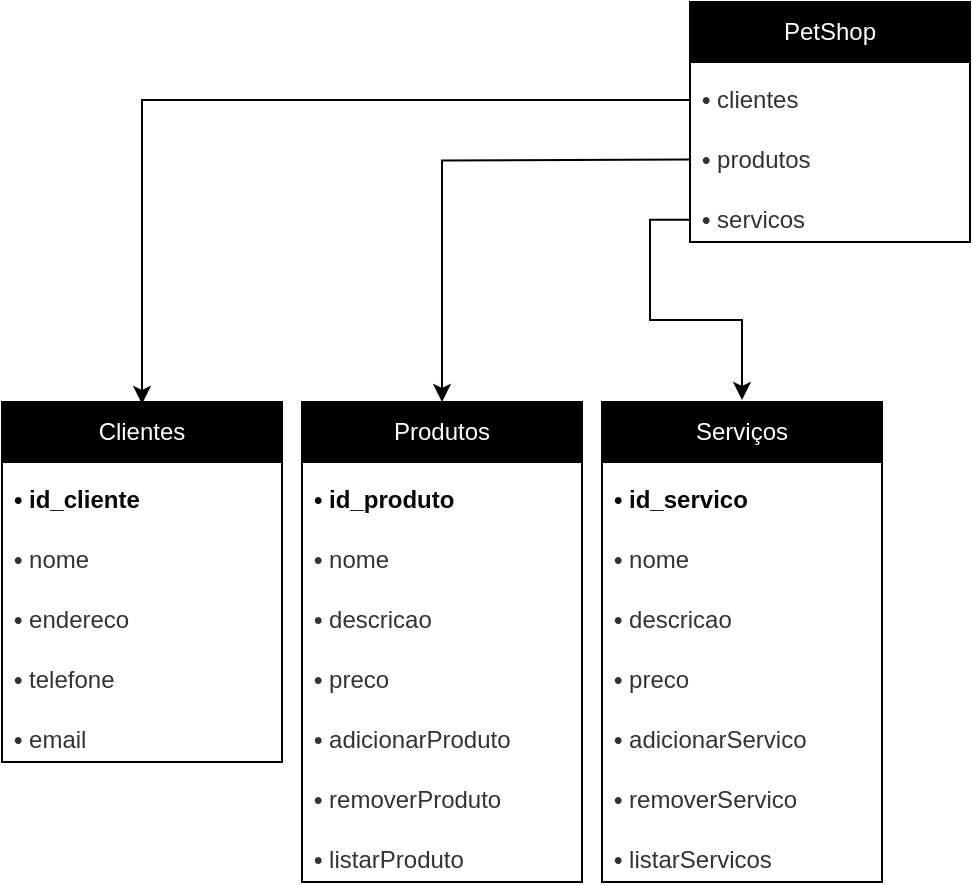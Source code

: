 <mxfile version="21.5.2" type="device">
  <diagram name="Página-1" id="me1laX0bHIltnxQRzWV9">
    <mxGraphModel dx="987" dy="579" grid="1" gridSize="10" guides="1" tooltips="1" connect="1" arrows="1" fold="1" page="1" pageScale="1" pageWidth="850" pageHeight="1100" math="0" shadow="0">
      <root>
        <mxCell id="0" />
        <mxCell id="1" parent="0" />
        <mxCell id="DdiagUcfDGiYU_AQLuCv-19" value="" style="edgeStyle=orthogonalEdgeStyle;rounded=0;orthogonalLoop=1;jettySize=auto;html=1;entryX=0.5;entryY=0;entryDx=0;entryDy=0;" edge="1" parent="1">
          <mxGeometry relative="1" as="geometry">
            <mxPoint x="344" y="49" as="sourcePoint" />
            <mxPoint x="70.0" y="201" as="targetPoint" />
            <Array as="points">
              <mxPoint x="70" y="49" />
            </Array>
          </mxGeometry>
        </mxCell>
        <mxCell id="DdiagUcfDGiYU_AQLuCv-1" value="&lt;font color=&quot;#ffffff&quot;&gt;PetShop&lt;/font&gt;" style="swimlane;fontStyle=0;childLayout=stackLayout;horizontal=1;startSize=30;horizontalStack=0;resizeParent=1;resizeParentMax=0;resizeLast=0;collapsible=1;marginBottom=0;whiteSpace=wrap;html=1;fillColor=#000000;strokeColor=#000000;" vertex="1" parent="1">
          <mxGeometry x="344" width="140" height="120" as="geometry" />
        </mxCell>
        <mxCell id="DdiagUcfDGiYU_AQLuCv-2" value="&lt;h1 style=&quot;margin: 0px 0px 5px; padding: 0px; font-variant-numeric: normal; font-variant-east-asian: normal; font-variant-alternates: normal; font-kerning: auto; font-optical-sizing: auto; font-feature-settings: normal; font-variation-settings: normal; font-stretch: normal; line-height: 1; color: rgb(51, 51, 51);&quot;&gt;&lt;font style=&quot;font-size: 12px;&quot;&gt;• &lt;/font&gt;&lt;span style=&quot;font-weight: normal;&quot;&gt;&lt;font style=&quot;font-size: 12px;&quot;&gt;clientes&lt;/font&gt;&lt;/span&gt;&lt;/h1&gt;" style="text;strokeColor=none;fillColor=none;align=left;verticalAlign=middle;spacingLeft=4;spacingRight=4;overflow=hidden;points=[[0,0.5],[1,0.5]];portConstraint=eastwest;rotatable=0;whiteSpace=wrap;html=1;" vertex="1" parent="DdiagUcfDGiYU_AQLuCv-1">
          <mxGeometry y="30" width="140" height="30" as="geometry" />
        </mxCell>
        <mxCell id="DdiagUcfDGiYU_AQLuCv-3" value="&lt;h1 style=&quot;border-color: var(--border-color); font-variant-numeric: normal; font-variant-east-asian: normal; font-variant-alternates: normal; margin: 0px 0px 5px; padding: 0px; font-kerning: auto; font-optical-sizing: auto; font-feature-settings: normal; font-variation-settings: normal; font-stretch: normal; line-height: 1; color: rgb(51, 51, 51);&quot;&gt;&lt;font style=&quot;border-color: var(--border-color); font-size: 12px;&quot;&gt;• &lt;span style=&quot;font-weight: normal;&quot;&gt;produtos&lt;/span&gt;&lt;/font&gt;&lt;/h1&gt;" style="text;strokeColor=none;fillColor=none;align=left;verticalAlign=middle;spacingLeft=4;spacingRight=4;overflow=hidden;points=[[0,0.5],[1,0.5]];portConstraint=eastwest;rotatable=0;whiteSpace=wrap;html=1;" vertex="1" parent="DdiagUcfDGiYU_AQLuCv-1">
          <mxGeometry y="60" width="140" height="30" as="geometry" />
        </mxCell>
        <mxCell id="DdiagUcfDGiYU_AQLuCv-4" value="&lt;h1 style=&quot;border-color: var(--border-color); font-variant-numeric: normal; font-variant-east-asian: normal; font-variant-alternates: normal; margin: 0px 0px 5px; padding: 0px; font-kerning: auto; font-optical-sizing: auto; font-feature-settings: normal; font-variation-settings: normal; font-stretch: normal; line-height: 1; color: rgb(51, 51, 51);&quot;&gt;&lt;font style=&quot;border-color: var(--border-color); font-size: 12px;&quot;&gt;• &lt;span style=&quot;font-weight: normal;&quot;&gt;servicos&lt;/span&gt;&lt;/font&gt;&lt;/h1&gt;" style="text;strokeColor=none;fillColor=none;align=left;verticalAlign=middle;spacingLeft=4;spacingRight=4;overflow=hidden;points=[[0,0.5],[1,0.5]];portConstraint=eastwest;rotatable=0;whiteSpace=wrap;html=1;" vertex="1" parent="DdiagUcfDGiYU_AQLuCv-1">
          <mxGeometry y="90" width="140" height="30" as="geometry" />
        </mxCell>
        <mxCell id="DdiagUcfDGiYU_AQLuCv-10" value="&lt;font color=&quot;#ffffff&quot;&gt;Clientes&lt;/font&gt;" style="swimlane;fontStyle=0;childLayout=stackLayout;horizontal=1;startSize=30;horizontalStack=0;resizeParent=1;resizeParentMax=0;resizeLast=0;collapsible=1;marginBottom=0;whiteSpace=wrap;html=1;fillColor=#000000;strokeColor=#000000;" vertex="1" parent="1">
          <mxGeometry y="200" width="140" height="180" as="geometry" />
        </mxCell>
        <mxCell id="DdiagUcfDGiYU_AQLuCv-11" value="&lt;h1 style=&quot;margin: 0px 0px 5px; padding: 0px; font-variant-numeric: normal; font-variant-east-asian: normal; font-variant-alternates: normal; font-kerning: auto; font-optical-sizing: auto; font-feature-settings: normal; font-variation-settings: normal; font-stretch: normal; line-height: 1;&quot;&gt;&lt;font color=&quot;#080606&quot;&gt;&lt;font style=&quot;font-size: 12px;&quot;&gt;• id_&lt;/font&gt;&lt;font style=&quot;font-size: 12px;&quot;&gt;cliente&lt;/font&gt;&lt;/font&gt;&lt;/h1&gt;" style="text;strokeColor=none;fillColor=none;align=left;verticalAlign=middle;spacingLeft=4;spacingRight=4;overflow=hidden;points=[[0,0.5],[1,0.5]];portConstraint=eastwest;rotatable=0;whiteSpace=wrap;html=1;" vertex="1" parent="DdiagUcfDGiYU_AQLuCv-10">
          <mxGeometry y="30" width="140" height="30" as="geometry" />
        </mxCell>
        <mxCell id="DdiagUcfDGiYU_AQLuCv-12" value="&lt;h1 style=&quot;border-color: var(--border-color); font-variant-numeric: normal; font-variant-east-asian: normal; font-variant-alternates: normal; margin: 0px 0px 5px; padding: 0px; font-kerning: auto; font-optical-sizing: auto; font-feature-settings: normal; font-variation-settings: normal; font-stretch: normal; line-height: 1; color: rgb(51, 51, 51);&quot;&gt;&lt;font style=&quot;border-color: var(--border-color); font-size: 12px;&quot;&gt;• &lt;span style=&quot;font-weight: 400;&quot;&gt;nome&lt;/span&gt;&lt;/font&gt;&lt;/h1&gt;" style="text;strokeColor=none;fillColor=none;align=left;verticalAlign=middle;spacingLeft=4;spacingRight=4;overflow=hidden;points=[[0,0.5],[1,0.5]];portConstraint=eastwest;rotatable=0;whiteSpace=wrap;html=1;" vertex="1" parent="DdiagUcfDGiYU_AQLuCv-10">
          <mxGeometry y="60" width="140" height="30" as="geometry" />
        </mxCell>
        <mxCell id="DdiagUcfDGiYU_AQLuCv-13" value="&lt;h1 style=&quot;border-color: var(--border-color); font-variant-numeric: normal; font-variant-east-asian: normal; font-variant-alternates: normal; margin: 0px 0px 5px; padding: 0px; font-kerning: auto; font-optical-sizing: auto; font-feature-settings: normal; font-variation-settings: normal; font-stretch: normal; line-height: 1; color: rgb(51, 51, 51);&quot;&gt;&lt;font style=&quot;border-color: var(--border-color); font-size: 12px;&quot;&gt;• &lt;span style=&quot;font-weight: 400;&quot;&gt;endereco&lt;/span&gt;&lt;/font&gt;&lt;/h1&gt;" style="text;strokeColor=none;fillColor=none;align=left;verticalAlign=middle;spacingLeft=4;spacingRight=4;overflow=hidden;points=[[0,0.5],[1,0.5]];portConstraint=eastwest;rotatable=0;whiteSpace=wrap;html=1;" vertex="1" parent="DdiagUcfDGiYU_AQLuCv-10">
          <mxGeometry y="90" width="140" height="30" as="geometry" />
        </mxCell>
        <mxCell id="DdiagUcfDGiYU_AQLuCv-14" value="&lt;h1 style=&quot;border-color: var(--border-color); font-variant-numeric: normal; font-variant-east-asian: normal; font-variant-alternates: normal; margin: 0px 0px 5px; padding: 0px; font-kerning: auto; font-optical-sizing: auto; font-feature-settings: normal; font-variation-settings: normal; font-stretch: normal; line-height: 1; color: rgb(51, 51, 51);&quot;&gt;&lt;font style=&quot;border-color: var(--border-color); font-size: 12px;&quot;&gt;• &lt;span style=&quot;font-weight: 400;&quot;&gt;telefone&lt;/span&gt;&lt;/font&gt;&lt;/h1&gt;" style="text;strokeColor=none;fillColor=none;align=left;verticalAlign=middle;spacingLeft=4;spacingRight=4;overflow=hidden;points=[[0,0.5],[1,0.5]];portConstraint=eastwest;rotatable=0;whiteSpace=wrap;html=1;" vertex="1" parent="DdiagUcfDGiYU_AQLuCv-10">
          <mxGeometry y="120" width="140" height="30" as="geometry" />
        </mxCell>
        <mxCell id="DdiagUcfDGiYU_AQLuCv-15" value="&lt;h1 style=&quot;border-color: var(--border-color); font-variant-numeric: normal; font-variant-east-asian: normal; font-variant-alternates: normal; margin: 0px 0px 5px; padding: 0px; font-kerning: auto; font-optical-sizing: auto; font-feature-settings: normal; font-variation-settings: normal; font-stretch: normal; line-height: 1; color: rgb(51, 51, 51);&quot;&gt;&lt;font style=&quot;border-color: var(--border-color); font-size: 12px;&quot;&gt;• &lt;span style=&quot;font-weight: 400;&quot;&gt;email&lt;/span&gt;&lt;/font&gt;&lt;/h1&gt;" style="text;strokeColor=none;fillColor=none;align=left;verticalAlign=middle;spacingLeft=4;spacingRight=4;overflow=hidden;points=[[0,0.5],[1,0.5]];portConstraint=eastwest;rotatable=0;whiteSpace=wrap;html=1;" vertex="1" parent="DdiagUcfDGiYU_AQLuCv-10">
          <mxGeometry y="150" width="140" height="30" as="geometry" />
        </mxCell>
        <mxCell id="DdiagUcfDGiYU_AQLuCv-35" style="edgeStyle=orthogonalEdgeStyle;rounded=0;orthogonalLoop=1;jettySize=auto;html=1;entryX=0.5;entryY=0;entryDx=0;entryDy=0;exitX=-0.01;exitY=0.657;exitDx=0;exitDy=0;exitPerimeter=0;" edge="1" parent="1" target="DdiagUcfDGiYU_AQLuCv-20">
          <mxGeometry relative="1" as="geometry">
            <mxPoint x="250" y="199" as="targetPoint" />
            <mxPoint x="343.6" y="78.71" as="sourcePoint" />
          </mxGeometry>
        </mxCell>
        <mxCell id="DdiagUcfDGiYU_AQLuCv-20" value="&lt;font color=&quot;#ffffff&quot;&gt;Produtos&lt;/font&gt;" style="swimlane;fontStyle=0;childLayout=stackLayout;horizontal=1;startSize=30;horizontalStack=0;resizeParent=1;resizeParentMax=0;resizeLast=0;collapsible=1;marginBottom=0;whiteSpace=wrap;html=1;fillColor=#000000;strokeColor=#000000;" vertex="1" parent="1">
          <mxGeometry x="150" y="200" width="140" height="240" as="geometry" />
        </mxCell>
        <mxCell id="DdiagUcfDGiYU_AQLuCv-21" value="&lt;h1 style=&quot;margin: 0px 0px 5px; padding: 0px; font-variant-numeric: normal; font-variant-east-asian: normal; font-variant-alternates: normal; font-kerning: auto; font-optical-sizing: auto; font-feature-settings: normal; font-variation-settings: normal; font-stretch: normal; line-height: 1;&quot;&gt;&lt;font color=&quot;#080606&quot;&gt;&lt;font style=&quot;font-size: 12px;&quot;&gt;• id_produto&lt;/font&gt;&lt;/font&gt;&lt;/h1&gt;" style="text;strokeColor=none;fillColor=none;align=left;verticalAlign=middle;spacingLeft=4;spacingRight=4;overflow=hidden;points=[[0,0.5],[1,0.5]];portConstraint=eastwest;rotatable=0;whiteSpace=wrap;html=1;" vertex="1" parent="DdiagUcfDGiYU_AQLuCv-20">
          <mxGeometry y="30" width="140" height="30" as="geometry" />
        </mxCell>
        <mxCell id="DdiagUcfDGiYU_AQLuCv-22" value="&lt;h1 style=&quot;border-color: var(--border-color); font-variant-numeric: normal; font-variant-east-asian: normal; font-variant-alternates: normal; margin: 0px 0px 5px; padding: 0px; font-kerning: auto; font-optical-sizing: auto; font-feature-settings: normal; font-variation-settings: normal; font-stretch: normal; line-height: 1; color: rgb(51, 51, 51);&quot;&gt;&lt;font style=&quot;border-color: var(--border-color); font-size: 12px;&quot;&gt;• &lt;span style=&quot;font-weight: 400;&quot;&gt;nome&lt;/span&gt;&lt;/font&gt;&lt;/h1&gt;" style="text;strokeColor=none;fillColor=none;align=left;verticalAlign=middle;spacingLeft=4;spacingRight=4;overflow=hidden;points=[[0,0.5],[1,0.5]];portConstraint=eastwest;rotatable=0;whiteSpace=wrap;html=1;" vertex="1" parent="DdiagUcfDGiYU_AQLuCv-20">
          <mxGeometry y="60" width="140" height="30" as="geometry" />
        </mxCell>
        <mxCell id="DdiagUcfDGiYU_AQLuCv-23" value="&lt;h1 style=&quot;border-color: var(--border-color); font-variant-numeric: normal; font-variant-east-asian: normal; font-variant-alternates: normal; margin: 0px 0px 5px; padding: 0px; font-kerning: auto; font-optical-sizing: auto; font-feature-settings: normal; font-variation-settings: normal; font-stretch: normal; line-height: 1; color: rgb(51, 51, 51);&quot;&gt;&lt;font style=&quot;border-color: var(--border-color); font-size: 12px;&quot;&gt;• &lt;span style=&quot;font-weight: 400;&quot;&gt;descricao&lt;/span&gt;&lt;/font&gt;&lt;/h1&gt;" style="text;strokeColor=none;fillColor=none;align=left;verticalAlign=middle;spacingLeft=4;spacingRight=4;overflow=hidden;points=[[0,0.5],[1,0.5]];portConstraint=eastwest;rotatable=0;whiteSpace=wrap;html=1;" vertex="1" parent="DdiagUcfDGiYU_AQLuCv-20">
          <mxGeometry y="90" width="140" height="30" as="geometry" />
        </mxCell>
        <mxCell id="DdiagUcfDGiYU_AQLuCv-42" value="&lt;h1 style=&quot;border-color: var(--border-color); font-variant-numeric: normal; font-variant-east-asian: normal; font-variant-alternates: normal; margin: 0px 0px 5px; padding: 0px; font-kerning: auto; font-optical-sizing: auto; font-feature-settings: normal; font-variation-settings: normal; font-stretch: normal; line-height: 1; color: rgb(51, 51, 51);&quot;&gt;&lt;font style=&quot;border-color: var(--border-color); font-size: 12px;&quot;&gt;• &lt;span style=&quot;font-weight: 400;&quot;&gt;preco&lt;/span&gt;&lt;/font&gt;&lt;/h1&gt;" style="text;strokeColor=none;fillColor=none;align=left;verticalAlign=middle;spacingLeft=4;spacingRight=4;overflow=hidden;points=[[0,0.5],[1,0.5]];portConstraint=eastwest;rotatable=0;whiteSpace=wrap;html=1;" vertex="1" parent="DdiagUcfDGiYU_AQLuCv-20">
          <mxGeometry y="120" width="140" height="30" as="geometry" />
        </mxCell>
        <mxCell id="DdiagUcfDGiYU_AQLuCv-24" value="&lt;h1 style=&quot;border-color: var(--border-color); font-variant-numeric: normal; font-variant-east-asian: normal; font-variant-alternates: normal; margin: 0px 0px 5px; padding: 0px; font-kerning: auto; font-optical-sizing: auto; font-feature-settings: normal; font-variation-settings: normal; font-stretch: normal; line-height: 1; color: rgb(51, 51, 51);&quot;&gt;&lt;font style=&quot;font-size: 12px;&quot;&gt;•&lt;/font&gt;&lt;font style=&quot;font-size: 12px;&quot;&gt;&amp;nbsp;&lt;/font&gt;&lt;font style=&quot;font-size: 12px; font-weight: normal;&quot;&gt;adicionarProduto&lt;/font&gt;&lt;br&gt;&lt;/h1&gt;" style="text;strokeColor=none;fillColor=none;align=left;verticalAlign=middle;spacingLeft=4;spacingRight=4;overflow=hidden;points=[[0,0.5],[1,0.5]];portConstraint=eastwest;rotatable=0;whiteSpace=wrap;html=1;" vertex="1" parent="DdiagUcfDGiYU_AQLuCv-20">
          <mxGeometry y="150" width="140" height="30" as="geometry" />
        </mxCell>
        <mxCell id="DdiagUcfDGiYU_AQLuCv-43" value="&lt;h1 style=&quot;border-color: var(--border-color); font-variant-numeric: normal; font-variant-east-asian: normal; font-variant-alternates: normal; margin: 0px 0px 5px; padding: 0px; font-kerning: auto; font-optical-sizing: auto; font-feature-settings: normal; font-variation-settings: normal; font-stretch: normal; line-height: 1; color: rgb(51, 51, 51);&quot;&gt;&lt;font style=&quot;font-size: 12px;&quot;&gt;•&lt;/font&gt;&lt;font style=&quot;font-size: 12px;&quot;&gt;&amp;nbsp;&lt;/font&gt;&lt;span style=&quot;font-weight: normal;&quot;&gt;&lt;font style=&quot;font-size: 12px;&quot;&gt;remover&lt;/font&gt;&lt;/span&gt;&lt;font style=&quot;font-size: 12px; font-weight: normal;&quot;&gt;Produto&lt;/font&gt;&lt;br&gt;&lt;/h1&gt;" style="text;strokeColor=none;fillColor=none;align=left;verticalAlign=middle;spacingLeft=4;spacingRight=4;overflow=hidden;points=[[0,0.5],[1,0.5]];portConstraint=eastwest;rotatable=0;whiteSpace=wrap;html=1;" vertex="1" parent="DdiagUcfDGiYU_AQLuCv-20">
          <mxGeometry y="180" width="140" height="30" as="geometry" />
        </mxCell>
        <mxCell id="DdiagUcfDGiYU_AQLuCv-44" value="&lt;h1 style=&quot;border-color: var(--border-color); font-variant-numeric: normal; font-variant-east-asian: normal; font-variant-alternates: normal; margin: 0px 0px 5px; padding: 0px; font-kerning: auto; font-optical-sizing: auto; font-feature-settings: normal; font-variation-settings: normal; font-stretch: normal; line-height: 1; color: rgb(51, 51, 51);&quot;&gt;&lt;font style=&quot;font-size: 12px;&quot;&gt;•&lt;/font&gt;&lt;font style=&quot;font-size: 12px;&quot;&gt;&amp;nbsp;&lt;span style=&quot;font-weight: normal;&quot;&gt;lista&lt;/span&gt;&lt;/font&gt;&lt;span style=&quot;font-weight: normal;&quot;&gt;&lt;font style=&quot;font-size: 12px;&quot;&gt;r&lt;/font&gt;&lt;/span&gt;&lt;font style=&quot;font-size: 12px; font-weight: normal;&quot;&gt;Produto&lt;/font&gt;&lt;br&gt;&lt;/h1&gt;" style="text;strokeColor=none;fillColor=none;align=left;verticalAlign=middle;spacingLeft=4;spacingRight=4;overflow=hidden;points=[[0,0.5],[1,0.5]];portConstraint=eastwest;rotatable=0;whiteSpace=wrap;html=1;" vertex="1" parent="DdiagUcfDGiYU_AQLuCv-20">
          <mxGeometry y="210" width="140" height="30" as="geometry" />
        </mxCell>
        <mxCell id="DdiagUcfDGiYU_AQLuCv-26" value="&lt;font color=&quot;#ffffff&quot;&gt;Serviços&lt;/font&gt;" style="swimlane;fontStyle=0;childLayout=stackLayout;horizontal=1;startSize=30;horizontalStack=0;resizeParent=1;resizeParentMax=0;resizeLast=0;collapsible=1;marginBottom=0;whiteSpace=wrap;html=1;fillColor=#000000;strokeColor=#000000;" vertex="1" parent="1">
          <mxGeometry x="300" y="200" width="140" height="240" as="geometry" />
        </mxCell>
        <mxCell id="DdiagUcfDGiYU_AQLuCv-27" value="&lt;h1 style=&quot;margin: 0px 0px 5px; padding: 0px; font-variant-numeric: normal; font-variant-east-asian: normal; font-variant-alternates: normal; font-kerning: auto; font-optical-sizing: auto; font-feature-settings: normal; font-variation-settings: normal; font-stretch: normal; line-height: 1;&quot;&gt;&lt;font color=&quot;#080606&quot;&gt;&lt;font style=&quot;font-size: 12px;&quot;&gt;• id_servico&lt;/font&gt;&lt;/font&gt;&lt;/h1&gt;" style="text;strokeColor=none;fillColor=none;align=left;verticalAlign=middle;spacingLeft=4;spacingRight=4;overflow=hidden;points=[[0,0.5],[1,0.5]];portConstraint=eastwest;rotatable=0;whiteSpace=wrap;html=1;" vertex="1" parent="DdiagUcfDGiYU_AQLuCv-26">
          <mxGeometry y="30" width="140" height="30" as="geometry" />
        </mxCell>
        <mxCell id="DdiagUcfDGiYU_AQLuCv-28" value="&lt;h1 style=&quot;border-color: var(--border-color); font-variant-numeric: normal; font-variant-east-asian: normal; font-variant-alternates: normal; margin: 0px 0px 5px; padding: 0px; font-kerning: auto; font-optical-sizing: auto; font-feature-settings: normal; font-variation-settings: normal; font-stretch: normal; line-height: 1; color: rgb(51, 51, 51);&quot;&gt;&lt;font style=&quot;border-color: var(--border-color); font-size: 12px;&quot;&gt;• &lt;span style=&quot;font-weight: 400;&quot;&gt;nome&lt;/span&gt;&lt;/font&gt;&lt;/h1&gt;" style="text;strokeColor=none;fillColor=none;align=left;verticalAlign=middle;spacingLeft=4;spacingRight=4;overflow=hidden;points=[[0,0.5],[1,0.5]];portConstraint=eastwest;rotatable=0;whiteSpace=wrap;html=1;" vertex="1" parent="DdiagUcfDGiYU_AQLuCv-26">
          <mxGeometry y="60" width="140" height="30" as="geometry" />
        </mxCell>
        <mxCell id="DdiagUcfDGiYU_AQLuCv-29" value="&lt;h1 style=&quot;border-color: var(--border-color); font-variant-numeric: normal; font-variant-east-asian: normal; font-variant-alternates: normal; margin: 0px 0px 5px; padding: 0px; font-kerning: auto; font-optical-sizing: auto; font-feature-settings: normal; font-variation-settings: normal; font-stretch: normal; line-height: 1; color: rgb(51, 51, 51);&quot;&gt;&lt;font style=&quot;border-color: var(--border-color); font-size: 12px;&quot;&gt;• &lt;span style=&quot;font-weight: 400;&quot;&gt;descricao&lt;/span&gt;&lt;/font&gt;&lt;/h1&gt;" style="text;strokeColor=none;fillColor=none;align=left;verticalAlign=middle;spacingLeft=4;spacingRight=4;overflow=hidden;points=[[0,0.5],[1,0.5]];portConstraint=eastwest;rotatable=0;whiteSpace=wrap;html=1;" vertex="1" parent="DdiagUcfDGiYU_AQLuCv-26">
          <mxGeometry y="90" width="140" height="30" as="geometry" />
        </mxCell>
        <mxCell id="DdiagUcfDGiYU_AQLuCv-30" value="&lt;h1 style=&quot;border-color: var(--border-color); font-variant-numeric: normal; font-variant-east-asian: normal; font-variant-alternates: normal; margin: 0px 0px 5px; padding: 0px; font-kerning: auto; font-optical-sizing: auto; font-feature-settings: normal; font-variation-settings: normal; font-stretch: normal; line-height: 1; color: rgb(51, 51, 51);&quot;&gt;&lt;font style=&quot;border-color: var(--border-color); font-size: 12px;&quot;&gt;• &lt;span style=&quot;font-weight: 400;&quot;&gt;preco&lt;/span&gt;&lt;/font&gt;&lt;/h1&gt;" style="text;strokeColor=none;fillColor=none;align=left;verticalAlign=middle;spacingLeft=4;spacingRight=4;overflow=hidden;points=[[0,0.5],[1,0.5]];portConstraint=eastwest;rotatable=0;whiteSpace=wrap;html=1;" vertex="1" parent="DdiagUcfDGiYU_AQLuCv-26">
          <mxGeometry y="120" width="140" height="30" as="geometry" />
        </mxCell>
        <mxCell id="DdiagUcfDGiYU_AQLuCv-45" value="&lt;h1 style=&quot;border-color: var(--border-color); font-variant-numeric: normal; font-variant-east-asian: normal; font-variant-alternates: normal; margin: 0px 0px 5px; padding: 0px; font-kerning: auto; font-optical-sizing: auto; font-feature-settings: normal; font-variation-settings: normal; font-stretch: normal; line-height: 1; color: rgb(51, 51, 51);&quot;&gt;&lt;font style=&quot;font-size: 12px;&quot;&gt;•&lt;/font&gt;&lt;font style=&quot;font-size: 12px;&quot;&gt;&amp;nbsp;&lt;/font&gt;&lt;font style=&quot;font-size: 12px; font-weight: normal;&quot;&gt;adicionarServico&lt;/font&gt;&lt;br&gt;&lt;/h1&gt;" style="text;strokeColor=none;fillColor=none;align=left;verticalAlign=middle;spacingLeft=4;spacingRight=4;overflow=hidden;points=[[0,0.5],[1,0.5]];portConstraint=eastwest;rotatable=0;whiteSpace=wrap;html=1;" vertex="1" parent="DdiagUcfDGiYU_AQLuCv-26">
          <mxGeometry y="150" width="140" height="30" as="geometry" />
        </mxCell>
        <mxCell id="DdiagUcfDGiYU_AQLuCv-46" value="&lt;h1 style=&quot;border-color: var(--border-color); font-variant-numeric: normal; font-variant-east-asian: normal; font-variant-alternates: normal; margin: 0px 0px 5px; padding: 0px; font-kerning: auto; font-optical-sizing: auto; font-feature-settings: normal; font-variation-settings: normal; font-stretch: normal; line-height: 1; color: rgb(51, 51, 51);&quot;&gt;&lt;font style=&quot;font-size: 12px;&quot;&gt;•&lt;/font&gt;&lt;font style=&quot;font-size: 12px;&quot;&gt;&amp;nbsp;&lt;span style=&quot;font-weight: normal;&quot;&gt;remove&lt;/span&gt;&lt;/font&gt;&lt;font style=&quot;font-size: 12px; font-weight: normal;&quot;&gt;rServico&lt;/font&gt;&lt;br&gt;&lt;/h1&gt;" style="text;strokeColor=none;fillColor=none;align=left;verticalAlign=middle;spacingLeft=4;spacingRight=4;overflow=hidden;points=[[0,0.5],[1,0.5]];portConstraint=eastwest;rotatable=0;whiteSpace=wrap;html=1;" vertex="1" parent="DdiagUcfDGiYU_AQLuCv-26">
          <mxGeometry y="180" width="140" height="30" as="geometry" />
        </mxCell>
        <mxCell id="DdiagUcfDGiYU_AQLuCv-47" value="&lt;h1 style=&quot;border-color: var(--border-color); font-variant-numeric: normal; font-variant-east-asian: normal; font-variant-alternates: normal; margin: 0px 0px 5px; padding: 0px; font-kerning: auto; font-optical-sizing: auto; font-feature-settings: normal; font-variation-settings: normal; font-stretch: normal; line-height: 1; color: rgb(51, 51, 51);&quot;&gt;&lt;font style=&quot;font-size: 12px;&quot;&gt;•&lt;/font&gt;&lt;font style=&quot;font-size: 12px;&quot;&gt;&amp;nbsp;&lt;span style=&quot;font-weight: normal;&quot;&gt;listar&lt;/span&gt;&lt;span style=&quot;font-weight: 400;&quot;&gt;Servicos&lt;/span&gt;&lt;/font&gt;&lt;br&gt;&lt;/h1&gt;" style="text;strokeColor=none;fillColor=none;align=left;verticalAlign=middle;spacingLeft=4;spacingRight=4;overflow=hidden;points=[[0,0.5],[1,0.5]];portConstraint=eastwest;rotatable=0;whiteSpace=wrap;html=1;" vertex="1" parent="DdiagUcfDGiYU_AQLuCv-26">
          <mxGeometry y="210" width="140" height="30" as="geometry" />
        </mxCell>
        <mxCell id="DdiagUcfDGiYU_AQLuCv-40" style="edgeStyle=orthogonalEdgeStyle;rounded=0;orthogonalLoop=1;jettySize=auto;html=1;exitX=-0.003;exitY=0.663;exitDx=0;exitDy=0;exitPerimeter=0;entryX=0.5;entryY=0;entryDx=0;entryDy=0;" edge="1" parent="1">
          <mxGeometry relative="1" as="geometry">
            <mxPoint x="370.0" y="199" as="targetPoint" />
            <mxPoint x="343.58" y="108.89" as="sourcePoint" />
            <Array as="points">
              <mxPoint x="324" y="109" />
              <mxPoint x="324" y="159" />
              <mxPoint x="370" y="159" />
            </Array>
          </mxGeometry>
        </mxCell>
      </root>
    </mxGraphModel>
  </diagram>
</mxfile>

